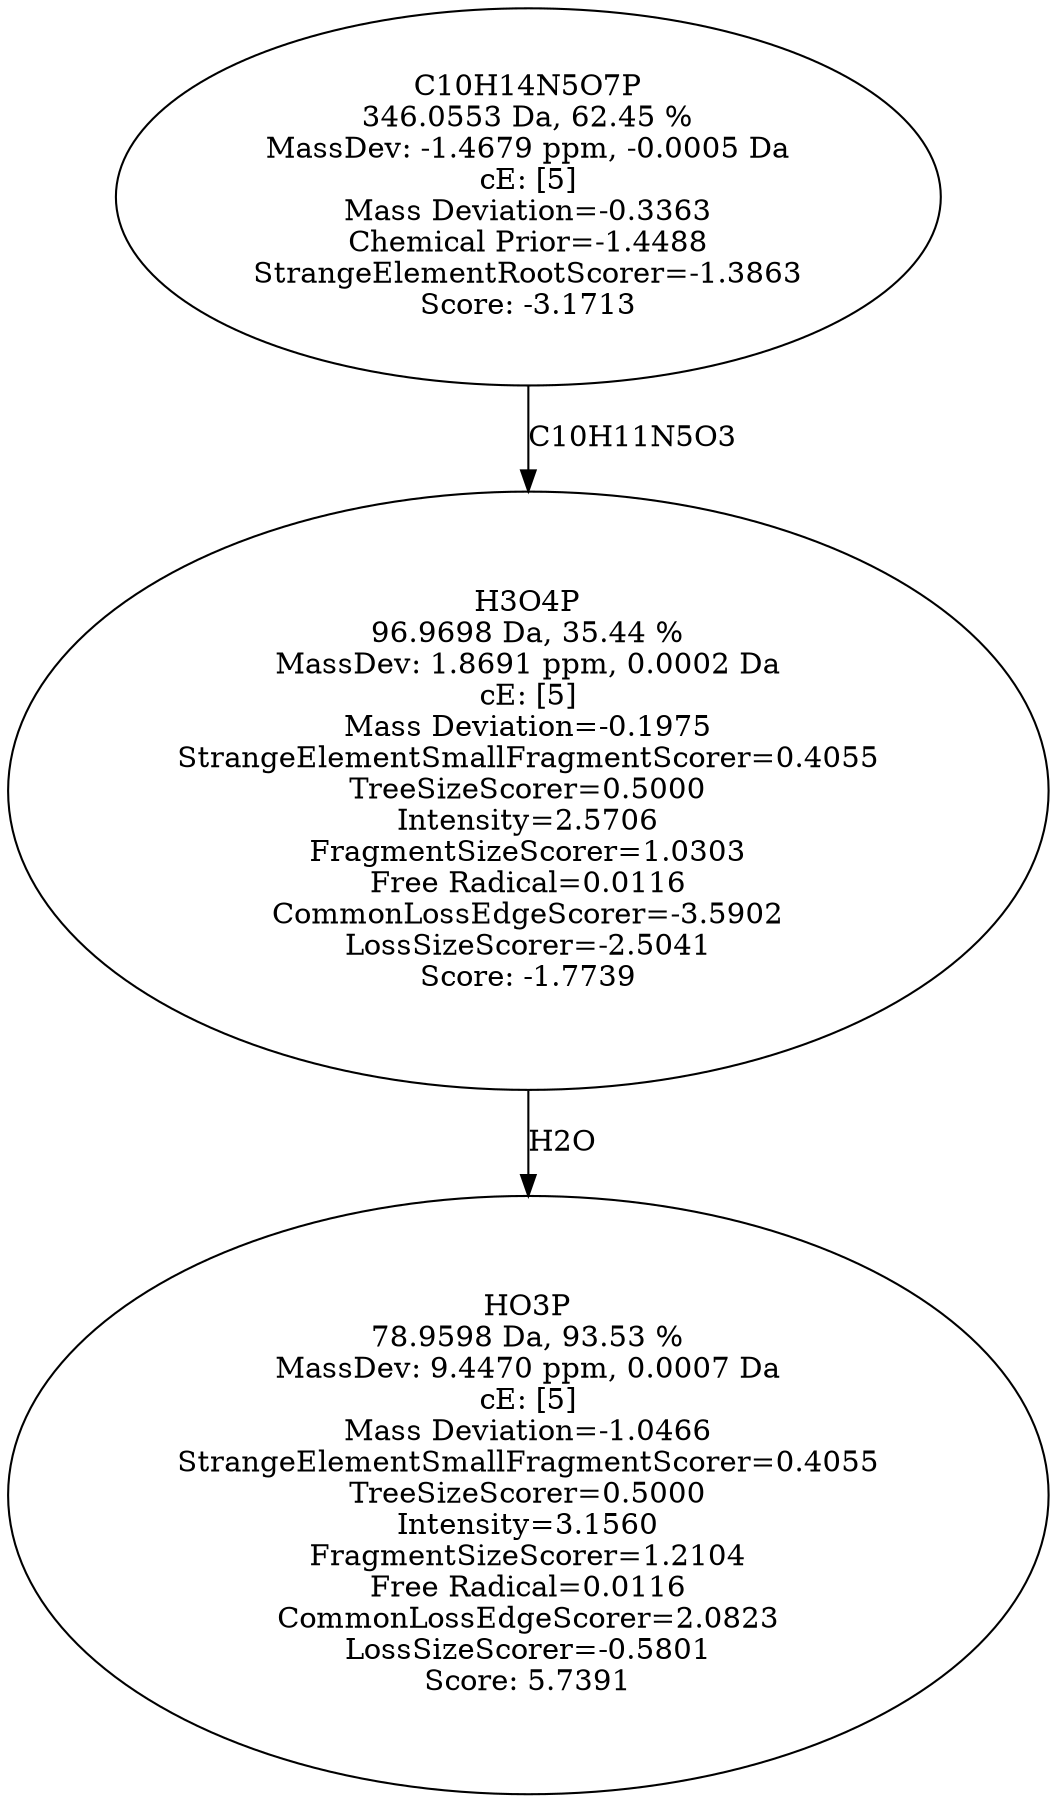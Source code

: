 strict digraph {
v1 [label="HO3P\n78.9598 Da, 93.53 %\nMassDev: 9.4470 ppm, 0.0007 Da\ncE: [5]\nMass Deviation=-1.0466\nStrangeElementSmallFragmentScorer=0.4055\nTreeSizeScorer=0.5000\nIntensity=3.1560\nFragmentSizeScorer=1.2104\nFree Radical=0.0116\nCommonLossEdgeScorer=2.0823\nLossSizeScorer=-0.5801\nScore: 5.7391"];
v2 [label="H3O4P\n96.9698 Da, 35.44 %\nMassDev: 1.8691 ppm, 0.0002 Da\ncE: [5]\nMass Deviation=-0.1975\nStrangeElementSmallFragmentScorer=0.4055\nTreeSizeScorer=0.5000\nIntensity=2.5706\nFragmentSizeScorer=1.0303\nFree Radical=0.0116\nCommonLossEdgeScorer=-3.5902\nLossSizeScorer=-2.5041\nScore: -1.7739"];
v3 [label="C10H14N5O7P\n346.0553 Da, 62.45 %\nMassDev: -1.4679 ppm, -0.0005 Da\ncE: [5]\nMass Deviation=-0.3363\nChemical Prior=-1.4488\nStrangeElementRootScorer=-1.3863\nScore: -3.1713"];
v2 -> v1 [label="H2O"];
v3 -> v2 [label="C10H11N5O3"];
}